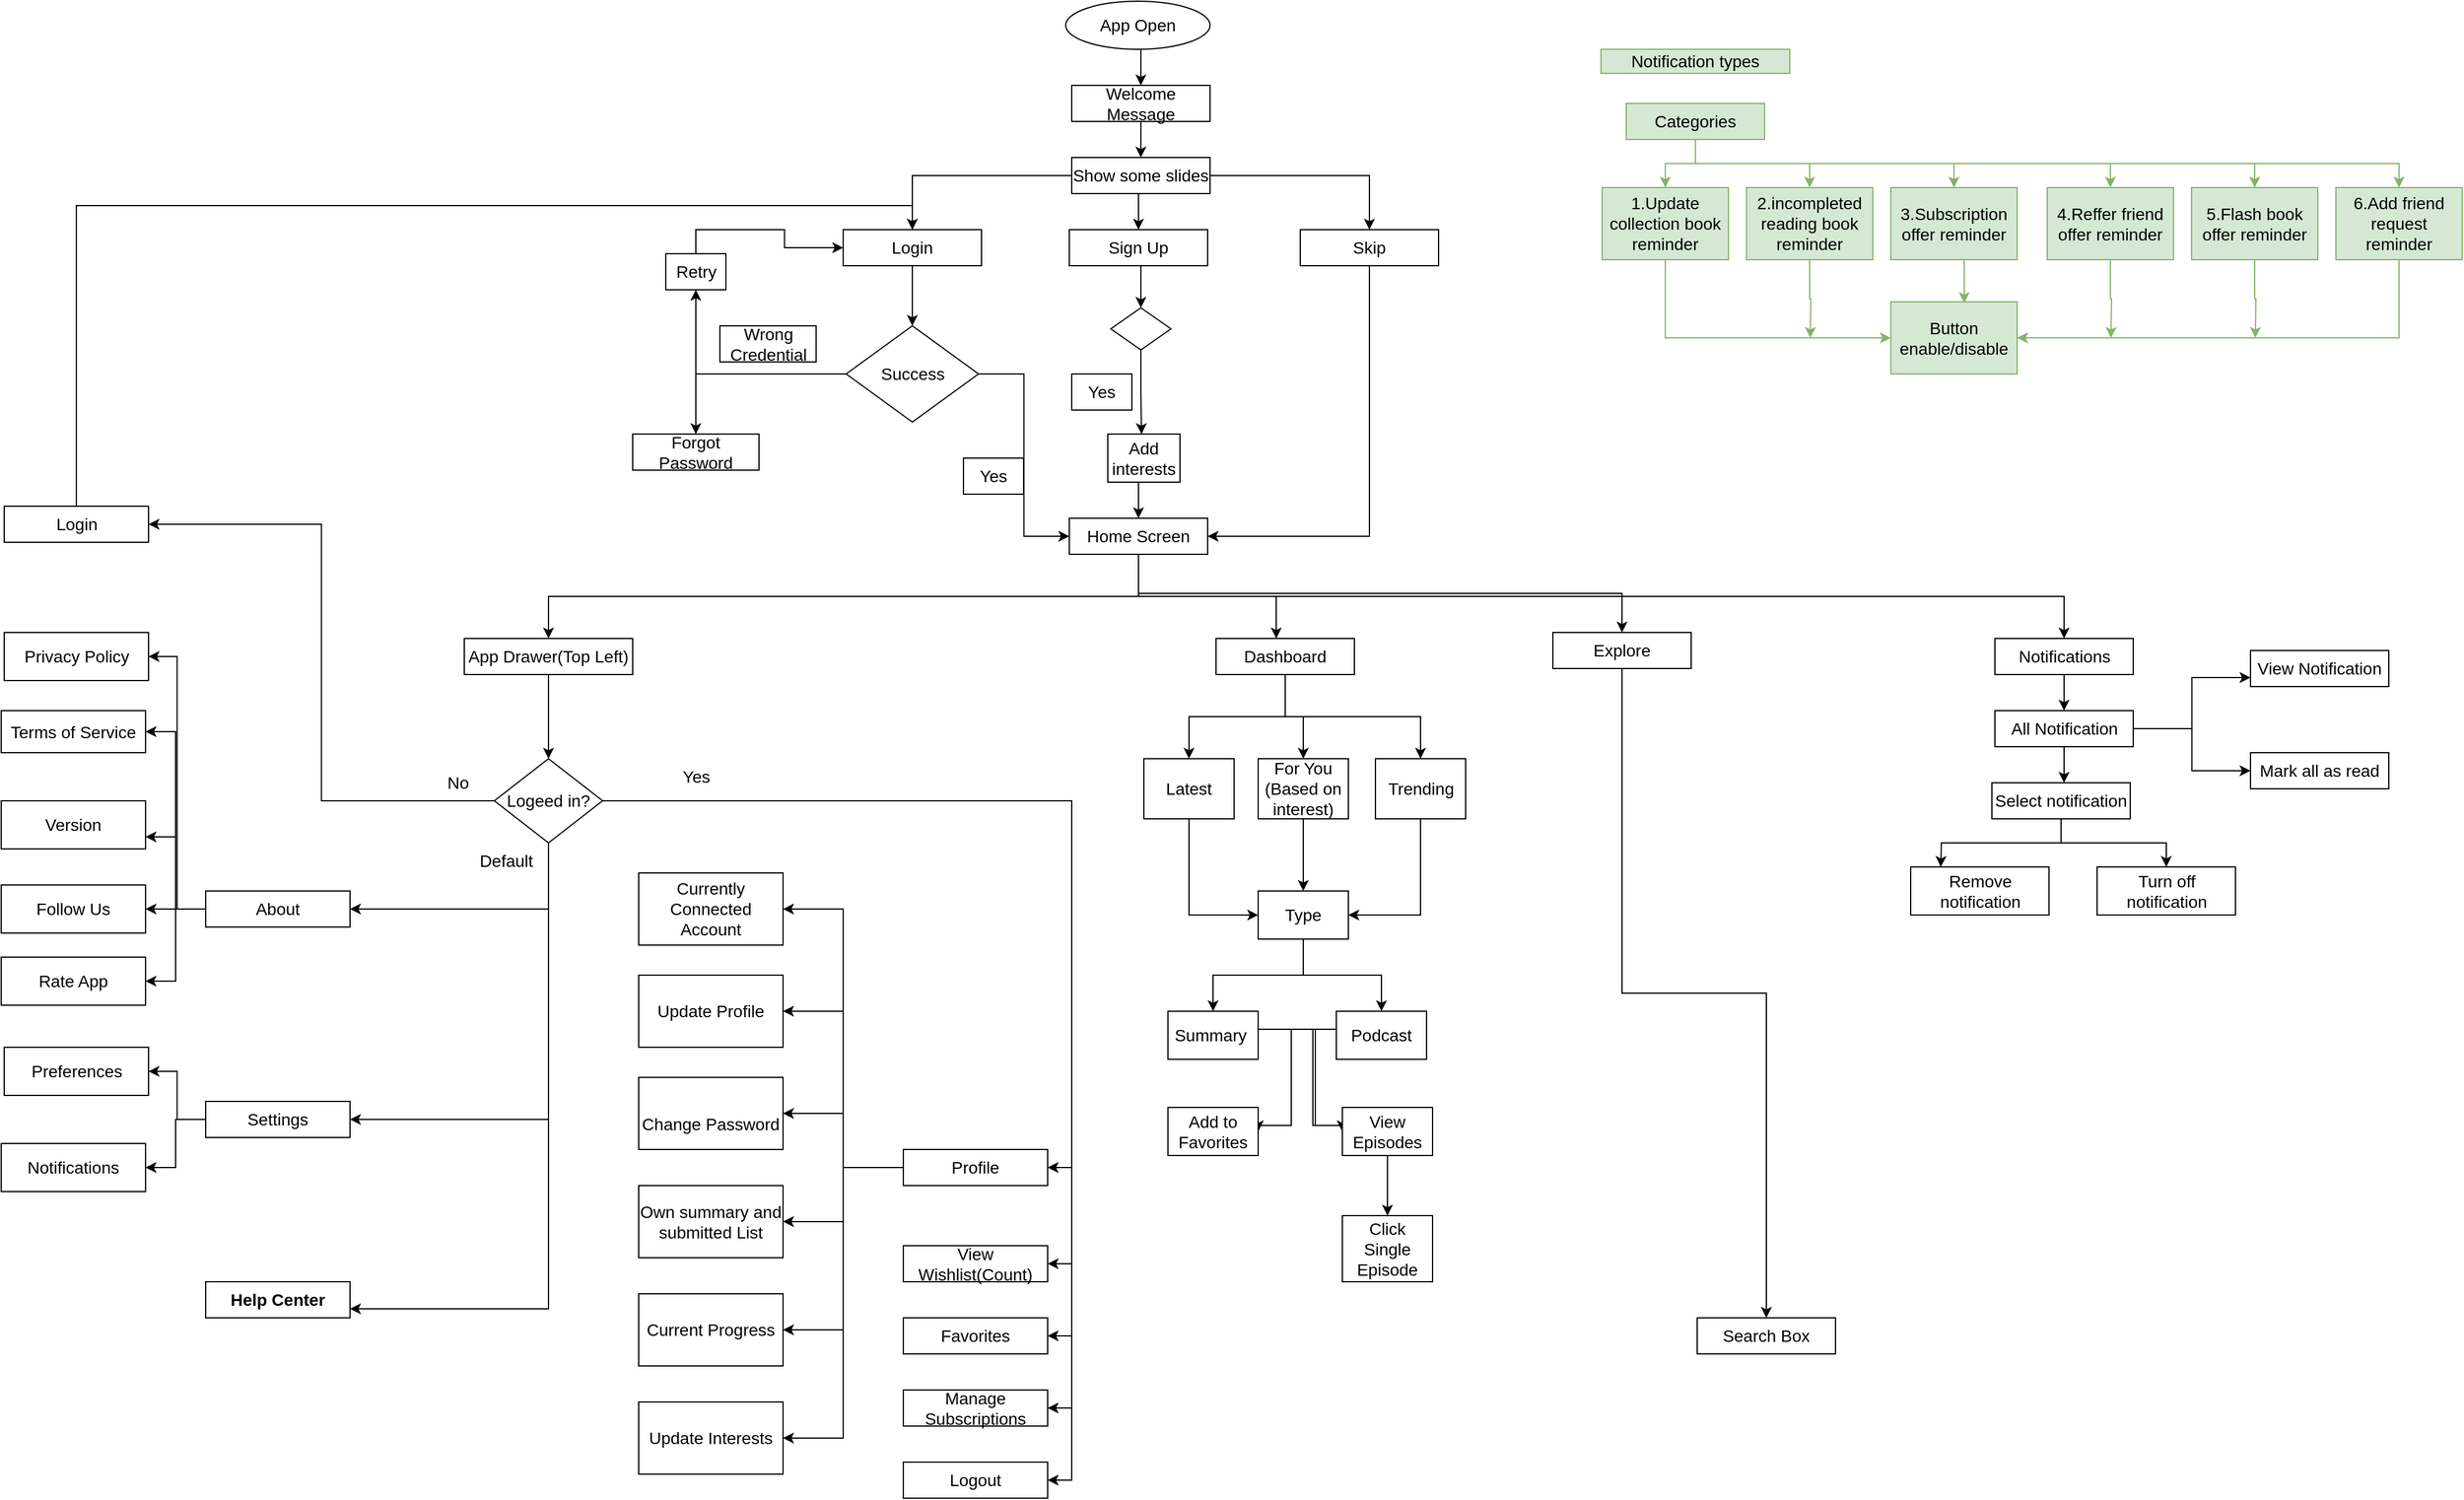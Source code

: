 <mxfile version="14.8.5" type="github">
  <diagram id="t7YS_TH_fgyImCrVqkUV" name="Page-1">
    <mxGraphModel dx="3612" dy="1235" grid="1" gridSize="10" guides="1" tooltips="1" connect="1" arrows="1" fold="1" page="1" pageScale="1" pageWidth="1600" pageHeight="2000" math="0" shadow="0">
      <root>
        <mxCell id="0" />
        <mxCell id="1" parent="0" />
        <mxCell id="bzh6Z4zs26yQEtlKFoZD-1" style="edgeStyle=orthogonalEdgeStyle;rounded=0;orthogonalLoop=1;jettySize=auto;html=1;exitX=0.5;exitY=1;exitDx=0;exitDy=0;entryX=0.5;entryY=0;entryDx=0;entryDy=0;fontSize=14;labelBorderColor=none;" parent="1" source="bzh6Z4zs26yQEtlKFoZD-2" target="bzh6Z4zs26yQEtlKFoZD-4" edge="1">
          <mxGeometry relative="1" as="geometry" />
        </mxCell>
        <mxCell id="bzh6Z4zs26yQEtlKFoZD-2" value="&lt;font style=&quot;font-size: 14px;&quot;&gt;App Open&lt;/font&gt;" style="ellipse;whiteSpace=wrap;html=1;fontSize=14;labelBorderColor=none;" parent="1" vertex="1">
          <mxGeometry x="-85" y="40" width="120" height="40" as="geometry" />
        </mxCell>
        <mxCell id="bzh6Z4zs26yQEtlKFoZD-3" style="edgeStyle=orthogonalEdgeStyle;rounded=0;orthogonalLoop=1;jettySize=auto;html=1;exitX=0.5;exitY=1;exitDx=0;exitDy=0;entryX=0.5;entryY=0;entryDx=0;entryDy=0;fontSize=14;labelBorderColor=none;" parent="1" source="bzh6Z4zs26yQEtlKFoZD-4" target="bzh6Z4zs26yQEtlKFoZD-13" edge="1">
          <mxGeometry relative="1" as="geometry" />
        </mxCell>
        <mxCell id="bzh6Z4zs26yQEtlKFoZD-4" value="Welcome Message" style="rounded=0;whiteSpace=wrap;html=1;fontSize=14;labelBorderColor=none;" parent="1" vertex="1">
          <mxGeometry x="-80" y="110" width="115" height="30" as="geometry" />
        </mxCell>
        <mxCell id="bzh6Z4zs26yQEtlKFoZD-51" style="edgeStyle=orthogonalEdgeStyle;rounded=0;orthogonalLoop=1;jettySize=auto;html=1;exitX=0.5;exitY=1;exitDx=0;exitDy=0;entryX=0.5;entryY=0;entryDx=0;entryDy=0;fontSize=14;labelBorderColor=none;" parent="1" source="bzh6Z4zs26yQEtlKFoZD-6" target="bzh6Z4zs26yQEtlKFoZD-42" edge="1">
          <mxGeometry relative="1" as="geometry" />
        </mxCell>
        <mxCell id="bzh6Z4zs26yQEtlKFoZD-6" value="Sign Up" style="rounded=0;whiteSpace=wrap;html=1;fontSize=14;labelBorderColor=none;" parent="1" vertex="1">
          <mxGeometry x="-82" y="230" width="115" height="30" as="geometry" />
        </mxCell>
        <mxCell id="bzh6Z4zs26yQEtlKFoZD-28" style="edgeStyle=orthogonalEdgeStyle;rounded=0;orthogonalLoop=1;jettySize=auto;html=1;exitX=0.5;exitY=1;exitDx=0;exitDy=0;entryX=0.5;entryY=0;entryDx=0;entryDy=0;fontSize=14;labelBorderColor=none;" parent="1" source="bzh6Z4zs26yQEtlKFoZD-8" target="bzh6Z4zs26yQEtlKFoZD-14" edge="1">
          <mxGeometry relative="1" as="geometry" />
        </mxCell>
        <mxCell id="bzh6Z4zs26yQEtlKFoZD-8" value="Login" style="rounded=0;whiteSpace=wrap;html=1;fontSize=14;labelBorderColor=none;" parent="1" vertex="1">
          <mxGeometry x="-270" y="230" width="115" height="30" as="geometry" />
        </mxCell>
        <mxCell id="bzh6Z4zs26yQEtlKFoZD-56" style="edgeStyle=orthogonalEdgeStyle;rounded=0;orthogonalLoop=1;jettySize=auto;html=1;exitX=0.5;exitY=1;exitDx=0;exitDy=0;entryX=1;entryY=0.5;entryDx=0;entryDy=0;fontSize=14;labelBorderColor=none;" parent="1" source="bzh6Z4zs26yQEtlKFoZD-9" target="bzh6Z4zs26yQEtlKFoZD-15" edge="1">
          <mxGeometry relative="1" as="geometry" />
        </mxCell>
        <mxCell id="bzh6Z4zs26yQEtlKFoZD-9" value="Skip" style="rounded=0;whiteSpace=wrap;html=1;fontSize=14;labelBorderColor=none;" parent="1" vertex="1">
          <mxGeometry x="110" y="230" width="115" height="30" as="geometry" />
        </mxCell>
        <mxCell id="bzh6Z4zs26yQEtlKFoZD-10" style="edgeStyle=orthogonalEdgeStyle;rounded=0;orthogonalLoop=1;jettySize=auto;html=1;exitX=0.5;exitY=1;exitDx=0;exitDy=0;entryX=0.5;entryY=0;entryDx=0;entryDy=0;fontSize=14;labelBorderColor=none;" parent="1" source="bzh6Z4zs26yQEtlKFoZD-13" target="bzh6Z4zs26yQEtlKFoZD-6" edge="1">
          <mxGeometry relative="1" as="geometry" />
        </mxCell>
        <mxCell id="bzh6Z4zs26yQEtlKFoZD-11" style="edgeStyle=orthogonalEdgeStyle;rounded=0;orthogonalLoop=1;jettySize=auto;html=1;exitX=0;exitY=0.5;exitDx=0;exitDy=0;fontSize=14;labelBorderColor=none;" parent="1" source="bzh6Z4zs26yQEtlKFoZD-13" target="bzh6Z4zs26yQEtlKFoZD-8" edge="1">
          <mxGeometry relative="1" as="geometry" />
        </mxCell>
        <mxCell id="bzh6Z4zs26yQEtlKFoZD-12" style="edgeStyle=orthogonalEdgeStyle;rounded=0;orthogonalLoop=1;jettySize=auto;html=1;exitX=1;exitY=0.5;exitDx=0;exitDy=0;entryX=0.5;entryY=0;entryDx=0;entryDy=0;fontSize=14;labelBorderColor=none;" parent="1" source="bzh6Z4zs26yQEtlKFoZD-13" target="bzh6Z4zs26yQEtlKFoZD-9" edge="1">
          <mxGeometry relative="1" as="geometry" />
        </mxCell>
        <mxCell id="bzh6Z4zs26yQEtlKFoZD-13" value="Show some slides" style="rounded=0;whiteSpace=wrap;html=1;fontSize=14;labelBorderColor=none;" parent="1" vertex="1">
          <mxGeometry x="-80" y="170" width="115" height="30" as="geometry" />
        </mxCell>
        <mxCell id="bzh6Z4zs26yQEtlKFoZD-29" style="edgeStyle=orthogonalEdgeStyle;rounded=0;orthogonalLoop=1;jettySize=auto;html=1;exitX=1;exitY=0.5;exitDx=0;exitDy=0;entryX=0;entryY=0.5;entryDx=0;entryDy=0;fontSize=14;labelBorderColor=none;" parent="1" source="bzh6Z4zs26yQEtlKFoZD-14" target="bzh6Z4zs26yQEtlKFoZD-15" edge="1">
          <mxGeometry relative="1" as="geometry" />
        </mxCell>
        <mxCell id="bzh6Z4zs26yQEtlKFoZD-38" style="edgeStyle=orthogonalEdgeStyle;rounded=0;orthogonalLoop=1;jettySize=auto;html=1;exitX=0;exitY=0.5;exitDx=0;exitDy=0;entryX=0.5;entryY=1;entryDx=0;entryDy=0;fontSize=14;labelBorderColor=none;" parent="1" source="bzh6Z4zs26yQEtlKFoZD-14" target="bzh6Z4zs26yQEtlKFoZD-24" edge="1">
          <mxGeometry relative="1" as="geometry" />
        </mxCell>
        <mxCell id="bzh6Z4zs26yQEtlKFoZD-41" style="edgeStyle=orthogonalEdgeStyle;rounded=0;orthogonalLoop=1;jettySize=auto;html=1;exitX=0;exitY=0.5;exitDx=0;exitDy=0;entryX=0.5;entryY=0;entryDx=0;entryDy=0;fontSize=14;labelBorderColor=none;" parent="1" source="bzh6Z4zs26yQEtlKFoZD-14" target="bzh6Z4zs26yQEtlKFoZD-20" edge="1">
          <mxGeometry relative="1" as="geometry" />
        </mxCell>
        <mxCell id="bzh6Z4zs26yQEtlKFoZD-14" value="Success" style="rhombus;whiteSpace=wrap;html=1;fontSize=14;labelBorderColor=none;" parent="1" vertex="1">
          <mxGeometry x="-267.5" y="310" width="110" height="80" as="geometry" />
        </mxCell>
        <mxCell id="bzh6Z4zs26yQEtlKFoZD-48" style="edgeStyle=orthogonalEdgeStyle;rounded=0;orthogonalLoop=1;jettySize=auto;html=1;exitX=0.5;exitY=1;exitDx=0;exitDy=0;entryX=0.435;entryY=0;entryDx=0;entryDy=0;entryPerimeter=0;fontSize=14;labelBorderColor=none;" parent="1" source="bzh6Z4zs26yQEtlKFoZD-15" target="bzh6Z4zs26yQEtlKFoZD-17" edge="1">
          <mxGeometry relative="1" as="geometry" />
        </mxCell>
        <mxCell id="bzh6Z4zs26yQEtlKFoZD-49" style="edgeStyle=orthogonalEdgeStyle;rounded=0;orthogonalLoop=1;jettySize=auto;html=1;exitX=0.5;exitY=1;exitDx=0;exitDy=0;entryX=0.5;entryY=0;entryDx=0;entryDy=0;fontSize=14;labelBorderColor=none;" parent="1" source="bzh6Z4zs26yQEtlKFoZD-15" target="bzh6Z4zs26yQEtlKFoZD-18" edge="1">
          <mxGeometry relative="1" as="geometry" />
        </mxCell>
        <mxCell id="bzh6Z4zs26yQEtlKFoZD-50" style="edgeStyle=orthogonalEdgeStyle;rounded=0;orthogonalLoop=1;jettySize=auto;html=1;exitX=0.5;exitY=1;exitDx=0;exitDy=0;fontSize=14;labelBorderColor=none;" parent="1" source="bzh6Z4zs26yQEtlKFoZD-15" target="bzh6Z4zs26yQEtlKFoZD-19" edge="1">
          <mxGeometry relative="1" as="geometry" />
        </mxCell>
        <mxCell id="jzZjJDRc0cQQ_kIJz3c9-16" style="edgeStyle=orthogonalEdgeStyle;rounded=0;orthogonalLoop=1;jettySize=auto;html=1;exitX=0.5;exitY=1;exitDx=0;exitDy=0;entryX=0.5;entryY=0;entryDx=0;entryDy=0;fontSize=14;labelBorderColor=none;" parent="1" source="bzh6Z4zs26yQEtlKFoZD-15" target="bzh6Z4zs26yQEtlKFoZD-16" edge="1">
          <mxGeometry relative="1" as="geometry" />
        </mxCell>
        <mxCell id="bzh6Z4zs26yQEtlKFoZD-15" value="Home Screen" style="rounded=0;whiteSpace=wrap;html=1;fontSize=14;labelBorderColor=none;" parent="1" vertex="1">
          <mxGeometry x="-82" y="470" width="115" height="30" as="geometry" />
        </mxCell>
        <mxCell id="jzZjJDRc0cQQ_kIJz3c9-20" style="edgeStyle=orthogonalEdgeStyle;rounded=0;orthogonalLoop=1;jettySize=auto;html=1;exitX=0.5;exitY=1;exitDx=0;exitDy=0;entryX=0.5;entryY=0;entryDx=0;entryDy=0;fontSize=14;labelBorderColor=none;" parent="1" source="bzh6Z4zs26yQEtlKFoZD-16" target="wYOs1hw6T_1-Dhefr2wr-110" edge="1">
          <mxGeometry relative="1" as="geometry" />
        </mxCell>
        <mxCell id="bzh6Z4zs26yQEtlKFoZD-16" value="App Drawer(Top Left)" style="rounded=0;whiteSpace=wrap;html=1;fontSize=14;labelBorderColor=none;" parent="1" vertex="1">
          <mxGeometry x="-585" y="570" width="140" height="30" as="geometry" />
        </mxCell>
        <mxCell id="bzh6Z4zs26yQEtlKFoZD-73" style="edgeStyle=orthogonalEdgeStyle;rounded=0;orthogonalLoop=1;jettySize=auto;html=1;exitX=0.5;exitY=1;exitDx=0;exitDy=0;entryX=0.5;entryY=0;entryDx=0;entryDy=0;fontSize=14;labelBorderColor=none;" parent="1" source="bzh6Z4zs26yQEtlKFoZD-17" target="bzh6Z4zs26yQEtlKFoZD-57" edge="1">
          <mxGeometry relative="1" as="geometry" />
        </mxCell>
        <mxCell id="bzh6Z4zs26yQEtlKFoZD-74" style="edgeStyle=orthogonalEdgeStyle;rounded=0;orthogonalLoop=1;jettySize=auto;html=1;exitX=0.5;exitY=1;exitDx=0;exitDy=0;entryX=0.5;entryY=0;entryDx=0;entryDy=0;fontSize=14;labelBorderColor=none;" parent="1" source="bzh6Z4zs26yQEtlKFoZD-17" target="bzh6Z4zs26yQEtlKFoZD-58" edge="1">
          <mxGeometry relative="1" as="geometry" />
        </mxCell>
        <mxCell id="bzh6Z4zs26yQEtlKFoZD-75" style="edgeStyle=orthogonalEdgeStyle;rounded=0;orthogonalLoop=1;jettySize=auto;html=1;exitX=0.5;exitY=1;exitDx=0;exitDy=0;fontSize=14;labelBorderColor=none;" parent="1" source="bzh6Z4zs26yQEtlKFoZD-17" target="bzh6Z4zs26yQEtlKFoZD-59" edge="1">
          <mxGeometry relative="1" as="geometry" />
        </mxCell>
        <mxCell id="bzh6Z4zs26yQEtlKFoZD-17" value="Dashboard" style="rounded=0;whiteSpace=wrap;html=1;fontSize=14;labelBorderColor=none;" parent="1" vertex="1">
          <mxGeometry x="40" y="570" width="115" height="30" as="geometry" />
        </mxCell>
        <mxCell id="jzZjJDRc0cQQ_kIJz3c9-71" style="edgeStyle=orthogonalEdgeStyle;rounded=0;orthogonalLoop=1;jettySize=auto;html=1;exitX=0.5;exitY=1;exitDx=0;exitDy=0;entryX=0.5;entryY=0;entryDx=0;entryDy=0;fontSize=14;labelBorderColor=none;" parent="1" source="bzh6Z4zs26yQEtlKFoZD-18" target="jzZjJDRc0cQQ_kIJz3c9-70" edge="1">
          <mxGeometry relative="1" as="geometry" />
        </mxCell>
        <mxCell id="bzh6Z4zs26yQEtlKFoZD-18" value="Explore&lt;br style=&quot;font-size: 14px;&quot;&gt;" style="rounded=0;whiteSpace=wrap;html=1;fontSize=14;labelBorderColor=none;" parent="1" vertex="1">
          <mxGeometry x="320" y="565" width="115" height="30" as="geometry" />
        </mxCell>
        <mxCell id="3H9cu1yrekagmBGRHgR9-22" style="edgeStyle=orthogonalEdgeStyle;rounded=0;orthogonalLoop=1;jettySize=auto;html=1;exitX=0.5;exitY=1;exitDx=0;exitDy=0;entryX=0.5;entryY=0;entryDx=0;entryDy=0;fontSize=14;labelBorderColor=none;" parent="1" source="bzh6Z4zs26yQEtlKFoZD-19" target="3H9cu1yrekagmBGRHgR9-21" edge="1">
          <mxGeometry relative="1" as="geometry" />
        </mxCell>
        <mxCell id="bzh6Z4zs26yQEtlKFoZD-19" value="Notifications" style="rounded=0;whiteSpace=wrap;html=1;fontSize=14;labelBorderColor=none;" parent="1" vertex="1">
          <mxGeometry x="687.5" y="570" width="115" height="30" as="geometry" />
        </mxCell>
        <mxCell id="bzh6Z4zs26yQEtlKFoZD-20" value="Forgot Password" style="rounded=0;whiteSpace=wrap;html=1;fontSize=14;labelBorderColor=none;" parent="1" vertex="1">
          <mxGeometry x="-445" y="400" width="105" height="30" as="geometry" />
        </mxCell>
        <mxCell id="bzh6Z4zs26yQEtlKFoZD-39" style="edgeStyle=orthogonalEdgeStyle;rounded=0;orthogonalLoop=1;jettySize=auto;html=1;exitX=0.5;exitY=0;exitDx=0;exitDy=0;entryX=0;entryY=0.5;entryDx=0;entryDy=0;fontSize=14;labelBorderColor=none;" parent="1" source="bzh6Z4zs26yQEtlKFoZD-24" target="bzh6Z4zs26yQEtlKFoZD-8" edge="1">
          <mxGeometry relative="1" as="geometry" />
        </mxCell>
        <mxCell id="bzh6Z4zs26yQEtlKFoZD-24" value="Retry" style="rounded=0;whiteSpace=wrap;html=1;fontSize=14;labelBorderColor=none;" parent="1" vertex="1">
          <mxGeometry x="-417.5" y="250" width="50" height="30" as="geometry" />
        </mxCell>
        <mxCell id="bzh6Z4zs26yQEtlKFoZD-33" value="Yes" style="rounded=0;whiteSpace=wrap;html=1;fontSize=14;labelBorderColor=none;" parent="1" vertex="1">
          <mxGeometry x="-170" y="420" width="50" height="30" as="geometry" />
        </mxCell>
        <mxCell id="bzh6Z4zs26yQEtlKFoZD-37" value="Wrong Credential" style="rounded=0;whiteSpace=wrap;html=1;fontSize=14;labelBorderColor=none;" parent="1" vertex="1">
          <mxGeometry x="-372.5" y="310" width="80" height="30" as="geometry" />
        </mxCell>
        <mxCell id="bzh6Z4zs26yQEtlKFoZD-55" style="edgeStyle=orthogonalEdgeStyle;rounded=0;orthogonalLoop=1;jettySize=auto;html=1;exitX=0.5;exitY=1;exitDx=0;exitDy=0;entryX=0.467;entryY=0;entryDx=0;entryDy=0;entryPerimeter=0;fontSize=14;labelBorderColor=none;" parent="1" source="bzh6Z4zs26yQEtlKFoZD-42" target="bzh6Z4zs26yQEtlKFoZD-53" edge="1">
          <mxGeometry relative="1" as="geometry">
            <mxPoint x="-22" y="390" as="targetPoint" />
          </mxGeometry>
        </mxCell>
        <mxCell id="bzh6Z4zs26yQEtlKFoZD-42" value="" style="rhombus;whiteSpace=wrap;html=1;fontSize=14;labelBorderColor=none;" parent="1" vertex="1">
          <mxGeometry x="-47.5" y="295" width="50" height="35" as="geometry" />
        </mxCell>
        <mxCell id="bzh6Z4zs26yQEtlKFoZD-46" value="Yes" style="rounded=0;whiteSpace=wrap;html=1;fontSize=14;labelBorderColor=none;" parent="1" vertex="1">
          <mxGeometry x="-80" y="350" width="50" height="30" as="geometry" />
        </mxCell>
        <mxCell id="bzh6Z4zs26yQEtlKFoZD-54" style="edgeStyle=orthogonalEdgeStyle;rounded=0;orthogonalLoop=1;jettySize=auto;html=1;exitX=0.5;exitY=1;exitDx=0;exitDy=0;entryX=0.5;entryY=0;entryDx=0;entryDy=0;fontSize=14;labelBorderColor=none;" parent="1" source="bzh6Z4zs26yQEtlKFoZD-53" target="bzh6Z4zs26yQEtlKFoZD-15" edge="1">
          <mxGeometry relative="1" as="geometry" />
        </mxCell>
        <mxCell id="bzh6Z4zs26yQEtlKFoZD-53" value="Add interests" style="rounded=0;whiteSpace=wrap;html=1;fontSize=14;labelBorderColor=none;" parent="1" vertex="1">
          <mxGeometry x="-50" y="400" width="60" height="40" as="geometry" />
        </mxCell>
        <mxCell id="bzh6Z4zs26yQEtlKFoZD-67" style="edgeStyle=orthogonalEdgeStyle;rounded=0;orthogonalLoop=1;jettySize=auto;html=1;exitX=0.5;exitY=1;exitDx=0;exitDy=0;entryX=0;entryY=0.5;entryDx=0;entryDy=0;fontSize=14;labelBorderColor=none;" parent="1" source="bzh6Z4zs26yQEtlKFoZD-57" target="bzh6Z4zs26yQEtlKFoZD-66" edge="1">
          <mxGeometry relative="1" as="geometry" />
        </mxCell>
        <mxCell id="bzh6Z4zs26yQEtlKFoZD-57" value="Latest" style="rounded=0;whiteSpace=wrap;html=1;fontSize=14;labelBorderColor=none;" parent="1" vertex="1">
          <mxGeometry x="-20" y="670" width="75" height="50" as="geometry" />
        </mxCell>
        <mxCell id="bzh6Z4zs26yQEtlKFoZD-68" style="edgeStyle=orthogonalEdgeStyle;rounded=0;orthogonalLoop=1;jettySize=auto;html=1;exitX=0.5;exitY=1;exitDx=0;exitDy=0;entryX=0.5;entryY=0;entryDx=0;entryDy=0;fontSize=14;labelBorderColor=none;" parent="1" source="bzh6Z4zs26yQEtlKFoZD-58" target="bzh6Z4zs26yQEtlKFoZD-66" edge="1">
          <mxGeometry relative="1" as="geometry" />
        </mxCell>
        <mxCell id="bzh6Z4zs26yQEtlKFoZD-58" value="For You&lt;br style=&quot;font-size: 14px;&quot;&gt;(Based on interest)" style="rounded=0;whiteSpace=wrap;html=1;fontSize=14;labelBorderColor=none;" parent="1" vertex="1">
          <mxGeometry x="75" y="670" width="75" height="50" as="geometry" />
        </mxCell>
        <mxCell id="bzh6Z4zs26yQEtlKFoZD-69" style="edgeStyle=orthogonalEdgeStyle;rounded=0;orthogonalLoop=1;jettySize=auto;html=1;exitX=0.5;exitY=1;exitDx=0;exitDy=0;entryX=1;entryY=0.5;entryDx=0;entryDy=0;fontSize=14;labelBorderColor=none;" parent="1" source="bzh6Z4zs26yQEtlKFoZD-59" target="bzh6Z4zs26yQEtlKFoZD-66" edge="1">
          <mxGeometry relative="1" as="geometry" />
        </mxCell>
        <mxCell id="bzh6Z4zs26yQEtlKFoZD-59" value="Trending" style="rounded=0;whiteSpace=wrap;html=1;fontSize=14;labelBorderColor=none;" parent="1" vertex="1">
          <mxGeometry x="172.5" y="670" width="75" height="50" as="geometry" />
        </mxCell>
        <mxCell id="wD42XLYMJ8Ef5kfF9NE--7" style="edgeStyle=orthogonalEdgeStyle;rounded=0;orthogonalLoop=1;jettySize=auto;html=1;exitX=1;exitY=0.25;exitDx=0;exitDy=0;entryX=1;entryY=0.5;entryDx=0;entryDy=0;" edge="1" parent="1" source="bzh6Z4zs26yQEtlKFoZD-60" target="wD42XLYMJ8Ef5kfF9NE--1">
          <mxGeometry relative="1" as="geometry">
            <Array as="points">
              <mxPoint x="75.5" y="895" />
              <mxPoint x="102.5" y="895" />
              <mxPoint x="102.5" y="975" />
            </Array>
          </mxGeometry>
        </mxCell>
        <mxCell id="wD42XLYMJ8Ef5kfF9NE--9" style="edgeStyle=orthogonalEdgeStyle;rounded=0;orthogonalLoop=1;jettySize=auto;html=1;exitX=1;exitY=0.25;exitDx=0;exitDy=0;entryX=0;entryY=0.5;entryDx=0;entryDy=0;" edge="1" parent="1" source="bzh6Z4zs26yQEtlKFoZD-60" target="wD42XLYMJ8Ef5kfF9NE--2">
          <mxGeometry relative="1" as="geometry">
            <Array as="points">
              <mxPoint x="72.5" y="888" />
              <mxPoint x="72.5" y="895" />
              <mxPoint x="122.5" y="895" />
              <mxPoint x="122.5" y="975" />
            </Array>
          </mxGeometry>
        </mxCell>
        <mxCell id="bzh6Z4zs26yQEtlKFoZD-60" value="Summary&lt;span style=&quot;white-space: pre; font-size: 14px;&quot;&gt; &lt;/span&gt;" style="rounded=0;whiteSpace=wrap;html=1;fontSize=14;labelBorderColor=none;" parent="1" vertex="1">
          <mxGeometry y="880" width="75" height="40" as="geometry" />
        </mxCell>
        <mxCell id="wD42XLYMJ8Ef5kfF9NE--8" style="edgeStyle=orthogonalEdgeStyle;rounded=0;orthogonalLoop=1;jettySize=auto;html=1;exitX=0;exitY=0.5;exitDx=0;exitDy=0;entryX=1;entryY=0.5;entryDx=0;entryDy=0;" edge="1" parent="1" source="bzh6Z4zs26yQEtlKFoZD-61" target="wD42XLYMJ8Ef5kfF9NE--1">
          <mxGeometry relative="1" as="geometry">
            <Array as="points">
              <mxPoint x="102.5" y="895" />
              <mxPoint x="102.5" y="975" />
            </Array>
          </mxGeometry>
        </mxCell>
        <mxCell id="wD42XLYMJ8Ef5kfF9NE--10" style="edgeStyle=orthogonalEdgeStyle;rounded=0;orthogonalLoop=1;jettySize=auto;html=1;exitX=0;exitY=0.25;exitDx=0;exitDy=0;entryX=0;entryY=0.5;entryDx=0;entryDy=0;" edge="1" parent="1" source="bzh6Z4zs26yQEtlKFoZD-61" target="wD42XLYMJ8Ef5kfF9NE--2">
          <mxGeometry relative="1" as="geometry">
            <Array as="points">
              <mxPoint x="140.5" y="895" />
              <mxPoint x="120.5" y="895" />
              <mxPoint x="120.5" y="975" />
            </Array>
          </mxGeometry>
        </mxCell>
        <mxCell id="bzh6Z4zs26yQEtlKFoZD-61" value="Podcast" style="rounded=0;whiteSpace=wrap;html=1;fontSize=14;labelBorderColor=none;" parent="1" vertex="1">
          <mxGeometry x="140" y="880" width="75" height="40" as="geometry" />
        </mxCell>
        <mxCell id="bzh6Z4zs26yQEtlKFoZD-71" style="edgeStyle=orthogonalEdgeStyle;rounded=0;orthogonalLoop=1;jettySize=auto;html=1;exitX=0.5;exitY=1;exitDx=0;exitDy=0;entryX=0.5;entryY=0;entryDx=0;entryDy=0;fontSize=14;labelBorderColor=none;" parent="1" source="bzh6Z4zs26yQEtlKFoZD-66" target="bzh6Z4zs26yQEtlKFoZD-60" edge="1">
          <mxGeometry relative="1" as="geometry" />
        </mxCell>
        <mxCell id="bzh6Z4zs26yQEtlKFoZD-72" style="edgeStyle=orthogonalEdgeStyle;rounded=0;orthogonalLoop=1;jettySize=auto;html=1;exitX=0.5;exitY=1;exitDx=0;exitDy=0;entryX=0.5;entryY=0;entryDx=0;entryDy=0;fontSize=14;labelBorderColor=none;" parent="1" source="bzh6Z4zs26yQEtlKFoZD-66" target="bzh6Z4zs26yQEtlKFoZD-61" edge="1">
          <mxGeometry relative="1" as="geometry" />
        </mxCell>
        <mxCell id="bzh6Z4zs26yQEtlKFoZD-66" value="Type" style="rounded=0;whiteSpace=wrap;html=1;fontSize=14;labelBorderColor=none;" parent="1" vertex="1">
          <mxGeometry x="75" y="780" width="75" height="40" as="geometry" />
        </mxCell>
        <mxCell id="3H9cu1yrekagmBGRHgR9-43" style="edgeStyle=orthogonalEdgeStyle;rounded=0;orthogonalLoop=1;jettySize=auto;html=1;exitX=0.5;exitY=1;exitDx=0;exitDy=0;entryX=0;entryY=0.5;entryDx=0;entryDy=0;fillColor=#d5e8d4;strokeColor=#82b366;fontSize=14;labelBorderColor=none;" parent="1" source="3H9cu1yrekagmBGRHgR9-2" target="3H9cu1yrekagmBGRHgR9-13" edge="1">
          <mxGeometry relative="1" as="geometry" />
        </mxCell>
        <mxCell id="3H9cu1yrekagmBGRHgR9-2" value="1.Update collection book reminder" style="rounded=0;whiteSpace=wrap;html=1;fontSize=14;fillColor=#d5e8d4;strokeColor=#82b366;labelBorderColor=none;" parent="1" vertex="1">
          <mxGeometry x="361" y="195" width="105" height="60" as="geometry" />
        </mxCell>
        <mxCell id="3H9cu1yrekagmBGRHgR9-3" style="edgeStyle=orthogonalEdgeStyle;rounded=0;orthogonalLoop=1;jettySize=auto;html=1;exitX=0.5;exitY=1;exitDx=0;exitDy=0;fillColor=#d5e8d4;strokeColor=#82b366;fontSize=14;labelBorderColor=none;" parent="1" source="3H9cu1yrekagmBGRHgR9-4" edge="1">
          <mxGeometry relative="1" as="geometry">
            <mxPoint x="534" y="320" as="targetPoint" />
          </mxGeometry>
        </mxCell>
        <mxCell id="3H9cu1yrekagmBGRHgR9-4" value="2.incompleted reading book reminder" style="rounded=0;whiteSpace=wrap;html=1;fontSize=14;fillColor=#d5e8d4;strokeColor=#82b366;labelBorderColor=none;" parent="1" vertex="1">
          <mxGeometry x="481" y="195" width="105" height="60" as="geometry" />
        </mxCell>
        <mxCell id="3H9cu1yrekagmBGRHgR9-5" style="edgeStyle=orthogonalEdgeStyle;rounded=0;orthogonalLoop=1;jettySize=auto;html=1;exitX=0.5;exitY=1;exitDx=0;exitDy=0;entryX=0.581;entryY=0.017;entryDx=0;entryDy=0;entryPerimeter=0;fillColor=#d5e8d4;strokeColor=#82b366;fontSize=14;labelBorderColor=none;" parent="1" source="3H9cu1yrekagmBGRHgR9-6" edge="1">
          <mxGeometry relative="1" as="geometry">
            <mxPoint x="662.005" y="291.02" as="targetPoint" />
          </mxGeometry>
        </mxCell>
        <mxCell id="3H9cu1yrekagmBGRHgR9-6" value="3.Subscription offer reminder" style="rounded=0;whiteSpace=wrap;html=1;fontSize=14;fillColor=#d5e8d4;strokeColor=#82b366;labelBorderColor=none;" parent="1" vertex="1">
          <mxGeometry x="601" y="195" width="105" height="60" as="geometry" />
        </mxCell>
        <mxCell id="3H9cu1yrekagmBGRHgR9-7" style="edgeStyle=orthogonalEdgeStyle;rounded=0;orthogonalLoop=1;jettySize=auto;html=1;exitX=0.5;exitY=1;exitDx=0;exitDy=0;fillColor=#d5e8d4;strokeColor=#82b366;fontSize=14;labelBorderColor=none;" parent="1" source="3H9cu1yrekagmBGRHgR9-8" edge="1">
          <mxGeometry relative="1" as="geometry">
            <mxPoint x="784" y="320" as="targetPoint" />
          </mxGeometry>
        </mxCell>
        <mxCell id="3H9cu1yrekagmBGRHgR9-8" value="4.Reffer friend offer reminder" style="rounded=0;whiteSpace=wrap;html=1;fontSize=14;fillColor=#d5e8d4;strokeColor=#82b366;labelBorderColor=none;" parent="1" vertex="1">
          <mxGeometry x="731" y="195" width="105" height="60" as="geometry" />
        </mxCell>
        <mxCell id="3H9cu1yrekagmBGRHgR9-9" style="edgeStyle=orthogonalEdgeStyle;rounded=0;orthogonalLoop=1;jettySize=auto;html=1;exitX=0.5;exitY=1;exitDx=0;exitDy=0;fillColor=#d5e8d4;strokeColor=#82b366;fontSize=14;labelBorderColor=none;" parent="1" source="3H9cu1yrekagmBGRHgR9-10" edge="1">
          <mxGeometry relative="1" as="geometry">
            <mxPoint x="904" y="320" as="targetPoint" />
          </mxGeometry>
        </mxCell>
        <mxCell id="3H9cu1yrekagmBGRHgR9-10" value="5.Flash book offer reminder" style="rounded=0;whiteSpace=wrap;html=1;fontSize=14;fillColor=#d5e8d4;strokeColor=#82b366;labelBorderColor=none;" parent="1" vertex="1">
          <mxGeometry x="851" y="195" width="105" height="60" as="geometry" />
        </mxCell>
        <mxCell id="3H9cu1yrekagmBGRHgR9-44" style="edgeStyle=orthogonalEdgeStyle;rounded=0;orthogonalLoop=1;jettySize=auto;html=1;exitX=0.5;exitY=1;exitDx=0;exitDy=0;entryX=1;entryY=0.5;entryDx=0;entryDy=0;fillColor=#d5e8d4;strokeColor=#82b366;fontSize=14;labelBorderColor=none;" parent="1" source="3H9cu1yrekagmBGRHgR9-12" target="3H9cu1yrekagmBGRHgR9-13" edge="1">
          <mxGeometry relative="1" as="geometry" />
        </mxCell>
        <mxCell id="3H9cu1yrekagmBGRHgR9-12" value="6.Add friend request reminder" style="rounded=0;whiteSpace=wrap;html=1;fontSize=14;fillColor=#d5e8d4;strokeColor=#82b366;labelBorderColor=none;" parent="1" vertex="1">
          <mxGeometry x="971" y="195" width="105" height="60" as="geometry" />
        </mxCell>
        <mxCell id="3H9cu1yrekagmBGRHgR9-13" value="Button&lt;br style=&quot;font-size: 14px;&quot;&gt;enable/disable" style="rounded=0;whiteSpace=wrap;html=1;fontSize=14;fillColor=#d5e8d4;strokeColor=#82b366;labelBorderColor=none;" parent="1" vertex="1">
          <mxGeometry x="601" y="290" width="105" height="60" as="geometry" />
        </mxCell>
        <mxCell id="3H9cu1yrekagmBGRHgR9-15" style="edgeStyle=orthogonalEdgeStyle;rounded=0;orthogonalLoop=1;jettySize=auto;html=1;exitX=0.5;exitY=1;exitDx=0;exitDy=0;entryX=0.5;entryY=0;entryDx=0;entryDy=0;fillColor=#d5e8d4;strokeColor=#82b366;fontSize=14;labelBorderColor=none;" parent="1" source="3H9cu1yrekagmBGRHgR9-14" target="3H9cu1yrekagmBGRHgR9-12" edge="1">
          <mxGeometry relative="1" as="geometry" />
        </mxCell>
        <mxCell id="3H9cu1yrekagmBGRHgR9-16" style="edgeStyle=orthogonalEdgeStyle;rounded=0;orthogonalLoop=1;jettySize=auto;html=1;exitX=0.5;exitY=1;exitDx=0;exitDy=0;entryX=0.5;entryY=0;entryDx=0;entryDy=0;fillColor=#d5e8d4;strokeColor=#82b366;fontSize=14;labelBorderColor=none;" parent="1" source="3H9cu1yrekagmBGRHgR9-14" target="3H9cu1yrekagmBGRHgR9-2" edge="1">
          <mxGeometry relative="1" as="geometry" />
        </mxCell>
        <mxCell id="3H9cu1yrekagmBGRHgR9-17" style="edgeStyle=orthogonalEdgeStyle;rounded=0;orthogonalLoop=1;jettySize=auto;html=1;exitX=0.5;exitY=1;exitDx=0;exitDy=0;entryX=0.5;entryY=0;entryDx=0;entryDy=0;fillColor=#d5e8d4;strokeColor=#82b366;fontSize=14;labelBorderColor=none;" parent="1" source="3H9cu1yrekagmBGRHgR9-14" target="3H9cu1yrekagmBGRHgR9-4" edge="1">
          <mxGeometry relative="1" as="geometry" />
        </mxCell>
        <mxCell id="3H9cu1yrekagmBGRHgR9-18" style="edgeStyle=orthogonalEdgeStyle;rounded=0;orthogonalLoop=1;jettySize=auto;html=1;exitX=0.5;exitY=1;exitDx=0;exitDy=0;entryX=0.5;entryY=0;entryDx=0;entryDy=0;fillColor=#d5e8d4;strokeColor=#82b366;fontSize=14;labelBorderColor=none;" parent="1" source="3H9cu1yrekagmBGRHgR9-14" target="3H9cu1yrekagmBGRHgR9-6" edge="1">
          <mxGeometry relative="1" as="geometry" />
        </mxCell>
        <mxCell id="3H9cu1yrekagmBGRHgR9-19" style="edgeStyle=orthogonalEdgeStyle;rounded=0;orthogonalLoop=1;jettySize=auto;html=1;exitX=0.5;exitY=1;exitDx=0;exitDy=0;entryX=0.5;entryY=0;entryDx=0;entryDy=0;fillColor=#d5e8d4;strokeColor=#82b366;fontSize=14;labelBorderColor=none;" parent="1" source="3H9cu1yrekagmBGRHgR9-14" target="3H9cu1yrekagmBGRHgR9-8" edge="1">
          <mxGeometry relative="1" as="geometry" />
        </mxCell>
        <mxCell id="3H9cu1yrekagmBGRHgR9-20" style="edgeStyle=orthogonalEdgeStyle;rounded=0;orthogonalLoop=1;jettySize=auto;html=1;exitX=0.5;exitY=1;exitDx=0;exitDy=0;entryX=0.5;entryY=0;entryDx=0;entryDy=0;fillColor=#d5e8d4;strokeColor=#82b366;fontSize=14;labelBorderColor=none;" parent="1" source="3H9cu1yrekagmBGRHgR9-14" target="3H9cu1yrekagmBGRHgR9-10" edge="1">
          <mxGeometry relative="1" as="geometry" />
        </mxCell>
        <mxCell id="3H9cu1yrekagmBGRHgR9-14" value="Categories" style="rounded=0;whiteSpace=wrap;html=1;fontSize=14;fillColor=#d5e8d4;strokeColor=#82b366;labelBorderColor=none;" parent="1" vertex="1">
          <mxGeometry x="381" y="125" width="115" height="30" as="geometry" />
        </mxCell>
        <mxCell id="3H9cu1yrekagmBGRHgR9-23" style="edgeStyle=orthogonalEdgeStyle;rounded=0;orthogonalLoop=1;jettySize=auto;html=1;exitX=0.5;exitY=1;exitDx=0;exitDy=0;fontSize=14;labelBorderColor=none;" parent="1" source="3H9cu1yrekagmBGRHgR9-21" edge="1">
          <mxGeometry relative="1" as="geometry">
            <mxPoint x="745" y="690" as="targetPoint" />
          </mxGeometry>
        </mxCell>
        <mxCell id="3H9cu1yrekagmBGRHgR9-41" style="edgeStyle=orthogonalEdgeStyle;rounded=0;orthogonalLoop=1;jettySize=auto;html=1;exitX=1;exitY=0.5;exitDx=0;exitDy=0;entryX=0;entryY=0.5;entryDx=0;entryDy=0;fontSize=14;labelBorderColor=none;" parent="1" source="3H9cu1yrekagmBGRHgR9-21" target="3H9cu1yrekagmBGRHgR9-40" edge="1">
          <mxGeometry relative="1" as="geometry" />
        </mxCell>
        <mxCell id="3H9cu1yrekagmBGRHgR9-42" style="edgeStyle=orthogonalEdgeStyle;rounded=0;orthogonalLoop=1;jettySize=auto;html=1;exitX=1;exitY=0.5;exitDx=0;exitDy=0;entryX=0;entryY=0.75;entryDx=0;entryDy=0;fontSize=14;labelBorderColor=none;" parent="1" source="3H9cu1yrekagmBGRHgR9-21" target="3H9cu1yrekagmBGRHgR9-38" edge="1">
          <mxGeometry relative="1" as="geometry" />
        </mxCell>
        <mxCell id="3H9cu1yrekagmBGRHgR9-21" value="All Notification" style="rounded=0;whiteSpace=wrap;html=1;fontSize=14;labelBorderColor=none;" parent="1" vertex="1">
          <mxGeometry x="687.5" y="630" width="115" height="30" as="geometry" />
        </mxCell>
        <mxCell id="3H9cu1yrekagmBGRHgR9-30" style="edgeStyle=orthogonalEdgeStyle;rounded=0;orthogonalLoop=1;jettySize=auto;html=1;exitX=0.5;exitY=1;exitDx=0;exitDy=0;entryX=0.5;entryY=0;entryDx=0;entryDy=0;fontSize=14;labelBorderColor=none;" parent="1" source="3H9cu1yrekagmBGRHgR9-24" edge="1">
          <mxGeometry relative="1" as="geometry">
            <mxPoint x="642.5" y="760" as="targetPoint" />
          </mxGeometry>
        </mxCell>
        <mxCell id="3H9cu1yrekagmBGRHgR9-34" style="edgeStyle=orthogonalEdgeStyle;rounded=0;orthogonalLoop=1;jettySize=auto;html=1;exitX=0.5;exitY=1;exitDx=0;exitDy=0;entryX=0.5;entryY=0;entryDx=0;entryDy=0;fontSize=14;labelBorderColor=none;" parent="1" source="3H9cu1yrekagmBGRHgR9-24" target="3H9cu1yrekagmBGRHgR9-28" edge="1">
          <mxGeometry relative="1" as="geometry" />
        </mxCell>
        <mxCell id="3H9cu1yrekagmBGRHgR9-24" value="Select notification" style="rounded=0;whiteSpace=wrap;html=1;fontSize=14;labelBorderColor=none;" parent="1" vertex="1">
          <mxGeometry x="685" y="690" width="115" height="30" as="geometry" />
        </mxCell>
        <mxCell id="3H9cu1yrekagmBGRHgR9-27" value="Remove notification" style="rounded=0;whiteSpace=wrap;html=1;fontSize=14;labelBorderColor=none;" parent="1" vertex="1">
          <mxGeometry x="617.5" y="760" width="115" height="40" as="geometry" />
        </mxCell>
        <mxCell id="3H9cu1yrekagmBGRHgR9-28" value="Turn off notification" style="rounded=0;whiteSpace=wrap;html=1;fontSize=14;labelBorderColor=none;" parent="1" vertex="1">
          <mxGeometry x="772.5" y="760" width="115" height="40" as="geometry" />
        </mxCell>
        <mxCell id="3H9cu1yrekagmBGRHgR9-38" value="View Notification" style="rounded=0;whiteSpace=wrap;html=1;fontSize=14;labelBorderColor=none;" parent="1" vertex="1">
          <mxGeometry x="900" y="580" width="115" height="30" as="geometry" />
        </mxCell>
        <mxCell id="3H9cu1yrekagmBGRHgR9-40" value="Mark all as read" style="rounded=0;whiteSpace=wrap;html=1;fontSize=14;labelBorderColor=none;" parent="1" vertex="1">
          <mxGeometry x="900" y="665" width="115" height="30" as="geometry" />
        </mxCell>
        <mxCell id="jzZjJDRc0cQQ_kIJz3c9-30" style="edgeStyle=orthogonalEdgeStyle;rounded=0;orthogonalLoop=1;jettySize=auto;html=1;exitX=0;exitY=0.5;exitDx=0;exitDy=0;entryX=1;entryY=0.5;entryDx=0;entryDy=0;fontSize=14;labelBorderColor=none;" parent="1" source="wYOs1hw6T_1-Dhefr2wr-104" target="wYOs1hw6T_1-Dhefr2wr-114" edge="1">
          <mxGeometry relative="1" as="geometry" />
        </mxCell>
        <mxCell id="jzZjJDRc0cQQ_kIJz3c9-31" style="edgeStyle=orthogonalEdgeStyle;rounded=0;orthogonalLoop=1;jettySize=auto;html=1;exitX=0;exitY=0.5;exitDx=0;exitDy=0;entryX=1;entryY=0.5;entryDx=0;entryDy=0;fontSize=14;labelBorderColor=none;" parent="1" source="wYOs1hw6T_1-Dhefr2wr-104" target="wYOs1hw6T_1-Dhefr2wr-115" edge="1">
          <mxGeometry relative="1" as="geometry" />
        </mxCell>
        <mxCell id="jzZjJDRc0cQQ_kIJz3c9-32" style="edgeStyle=orthogonalEdgeStyle;rounded=0;orthogonalLoop=1;jettySize=auto;html=1;exitX=0;exitY=0.5;exitDx=0;exitDy=0;entryX=1;entryY=0.5;entryDx=0;entryDy=0;fontSize=14;labelBorderColor=none;" parent="1" source="wYOs1hw6T_1-Dhefr2wr-104" target="wYOs1hw6T_1-Dhefr2wr-116" edge="1">
          <mxGeometry relative="1" as="geometry" />
        </mxCell>
        <mxCell id="jzZjJDRc0cQQ_kIJz3c9-33" style="edgeStyle=orthogonalEdgeStyle;rounded=0;orthogonalLoop=1;jettySize=auto;html=1;exitX=0;exitY=0.5;exitDx=0;exitDy=0;entryX=1;entryY=0.5;entryDx=0;entryDy=0;fontSize=14;labelBorderColor=none;" parent="1" source="wYOs1hw6T_1-Dhefr2wr-104" target="wYOs1hw6T_1-Dhefr2wr-117" edge="1">
          <mxGeometry relative="1" as="geometry" />
        </mxCell>
        <mxCell id="jzZjJDRc0cQQ_kIJz3c9-34" style="edgeStyle=orthogonalEdgeStyle;rounded=0;orthogonalLoop=1;jettySize=auto;html=1;exitX=0;exitY=0.5;exitDx=0;exitDy=0;entryX=1;entryY=0.5;entryDx=0;entryDy=0;fontSize=14;labelBorderColor=none;" parent="1" source="wYOs1hw6T_1-Dhefr2wr-104" target="wYOs1hw6T_1-Dhefr2wr-118" edge="1">
          <mxGeometry relative="1" as="geometry" />
        </mxCell>
        <mxCell id="jzZjJDRc0cQQ_kIJz3c9-35" style="edgeStyle=orthogonalEdgeStyle;rounded=0;orthogonalLoop=1;jettySize=auto;html=1;exitX=0;exitY=0.5;exitDx=0;exitDy=0;entryX=1;entryY=0.5;entryDx=0;entryDy=0;fontSize=14;labelBorderColor=none;" parent="1" source="wYOs1hw6T_1-Dhefr2wr-104" target="wYOs1hw6T_1-Dhefr2wr-119" edge="1">
          <mxGeometry relative="1" as="geometry" />
        </mxCell>
        <mxCell id="wYOs1hw6T_1-Dhefr2wr-104" value="Profile" style="rounded=0;whiteSpace=wrap;html=1;fontSize=14;labelBorderColor=none;" parent="1" vertex="1">
          <mxGeometry x="-220" y="995" width="120" height="30" as="geometry" />
        </mxCell>
        <mxCell id="jzZjJDRc0cQQ_kIJz3c9-47" style="edgeStyle=orthogonalEdgeStyle;rounded=0;orthogonalLoop=1;jettySize=auto;html=1;exitX=1;exitY=0.5;exitDx=0;exitDy=0;entryX=1;entryY=0.5;entryDx=0;entryDy=0;fontSize=14;labelBorderColor=none;" parent="1" source="wYOs1hw6T_1-Dhefr2wr-110" target="wYOs1hw6T_1-Dhefr2wr-104" edge="1">
          <mxGeometry relative="1" as="geometry" />
        </mxCell>
        <mxCell id="jzZjJDRc0cQQ_kIJz3c9-48" style="edgeStyle=orthogonalEdgeStyle;rounded=0;orthogonalLoop=1;jettySize=auto;html=1;exitX=1;exitY=0.5;exitDx=0;exitDy=0;entryX=1;entryY=0.5;entryDx=0;entryDy=0;fontSize=14;labelBorderColor=none;" parent="1" source="wYOs1hw6T_1-Dhefr2wr-110" target="wYOs1hw6T_1-Dhefr2wr-120" edge="1">
          <mxGeometry relative="1" as="geometry" />
        </mxCell>
        <mxCell id="jzZjJDRc0cQQ_kIJz3c9-49" style="edgeStyle=orthogonalEdgeStyle;rounded=0;orthogonalLoop=1;jettySize=auto;html=1;exitX=1;exitY=0.5;exitDx=0;exitDy=0;entryX=1;entryY=0.5;entryDx=0;entryDy=0;fontSize=14;labelBorderColor=none;" parent="1" source="wYOs1hw6T_1-Dhefr2wr-110" target="wYOs1hw6T_1-Dhefr2wr-121" edge="1">
          <mxGeometry relative="1" as="geometry" />
        </mxCell>
        <mxCell id="jzZjJDRc0cQQ_kIJz3c9-50" style="edgeStyle=orthogonalEdgeStyle;rounded=0;orthogonalLoop=1;jettySize=auto;html=1;exitX=1;exitY=0.5;exitDx=0;exitDy=0;entryX=1;entryY=0.5;entryDx=0;entryDy=0;fontSize=14;labelBorderColor=none;" parent="1" source="wYOs1hw6T_1-Dhefr2wr-110" target="wYOs1hw6T_1-Dhefr2wr-122" edge="1">
          <mxGeometry relative="1" as="geometry" />
        </mxCell>
        <mxCell id="jzZjJDRc0cQQ_kIJz3c9-51" style="edgeStyle=orthogonalEdgeStyle;rounded=0;orthogonalLoop=1;jettySize=auto;html=1;exitX=1;exitY=0.5;exitDx=0;exitDy=0;entryX=1;entryY=0.5;entryDx=0;entryDy=0;fontSize=14;labelBorderColor=none;" parent="1" source="wYOs1hw6T_1-Dhefr2wr-110" target="wYOs1hw6T_1-Dhefr2wr-144" edge="1">
          <mxGeometry relative="1" as="geometry">
            <mxPoint x="-367.5" y="710" as="sourcePoint" />
          </mxGeometry>
        </mxCell>
        <mxCell id="uprouUlh7f-jBEpIt8Fq-1" style="edgeStyle=orthogonalEdgeStyle;rounded=0;orthogonalLoop=1;jettySize=auto;html=1;exitX=0.5;exitY=1;exitDx=0;exitDy=0;entryX=1;entryY=0.75;entryDx=0;entryDy=0;fontSize=14;" parent="1" source="wYOs1hw6T_1-Dhefr2wr-110" target="jzZjJDRc0cQQ_kIJz3c9-4" edge="1">
          <mxGeometry relative="1" as="geometry" />
        </mxCell>
        <mxCell id="uprouUlh7f-jBEpIt8Fq-2" style="edgeStyle=orthogonalEdgeStyle;rounded=0;orthogonalLoop=1;jettySize=auto;html=1;exitX=0.5;exitY=1;exitDx=0;exitDy=0;entryX=1;entryY=0.5;entryDx=0;entryDy=0;fontSize=14;" parent="1" source="wYOs1hw6T_1-Dhefr2wr-110" target="wYOs1hw6T_1-Dhefr2wr-134" edge="1">
          <mxGeometry relative="1" as="geometry" />
        </mxCell>
        <mxCell id="uprouUlh7f-jBEpIt8Fq-3" style="edgeStyle=orthogonalEdgeStyle;rounded=0;orthogonalLoop=1;jettySize=auto;html=1;exitX=0.5;exitY=1;exitDx=0;exitDy=0;entryX=1;entryY=0.5;entryDx=0;entryDy=0;fontSize=14;" parent="1" source="wYOs1hw6T_1-Dhefr2wr-110" target="wYOs1hw6T_1-Dhefr2wr-126" edge="1">
          <mxGeometry relative="1" as="geometry" />
        </mxCell>
        <mxCell id="uprouUlh7f-jBEpIt8Fq-6" style="edgeStyle=orthogonalEdgeStyle;rounded=0;orthogonalLoop=1;jettySize=auto;html=1;exitX=0;exitY=0.5;exitDx=0;exitDy=0;entryX=1;entryY=0.5;entryDx=0;entryDy=0;fontSize=14;" parent="1" source="wYOs1hw6T_1-Dhefr2wr-110" target="jzZjJDRc0cQQ_kIJz3c9-72" edge="1">
          <mxGeometry relative="1" as="geometry" />
        </mxCell>
        <mxCell id="wYOs1hw6T_1-Dhefr2wr-110" value="&lt;font style=&quot;font-size: 14px;&quot;&gt;Logeed in?&lt;/font&gt;" style="rhombus;whiteSpace=wrap;html=1;fontSize=14;labelBorderColor=none;" parent="1" vertex="1">
          <mxGeometry x="-560" y="670" width="90" height="70" as="geometry" />
        </mxCell>
        <mxCell id="wYOs1hw6T_1-Dhefr2wr-114" value="&lt;span style=&quot;font-family: arial; background-color: transparent; vertical-align: baseline; font-size: 14px;&quot; id=&quot;docs-internal-guid-65e44283-7fff-332e-ddae-ba773afecb36&quot;&gt;&lt;font style=&quot;font-size: 14px;&quot;&gt;Currently Connected Account&lt;/font&gt;&lt;/span&gt;" style="rounded=0;whiteSpace=wrap;html=1;fontSize=14;labelBorderColor=none;" parent="1" vertex="1">
          <mxGeometry x="-440" y="765" width="120" height="60" as="geometry" />
        </mxCell>
        <mxCell id="wYOs1hw6T_1-Dhefr2wr-115" value="&lt;span style=&quot;font-family: arial; background-color: transparent; vertical-align: baseline; font-size: 14px;&quot; id=&quot;docs-internal-guid-409847eb-7fff-2cc2-aeb9-99d91bac9836&quot;&gt;&lt;font style=&quot;font-size: 14px;&quot;&gt;Update Profile&lt;/font&gt;&lt;/span&gt;" style="rounded=0;whiteSpace=wrap;html=1;fontSize=14;labelBorderColor=none;" parent="1" vertex="1">
          <mxGeometry x="-440" y="850" width="120" height="60" as="geometry" />
        </mxCell>
        <mxCell id="wYOs1hw6T_1-Dhefr2wr-116" value="&lt;font style=&quot;font-size: 14px;&quot;&gt;&lt;br style=&quot;font-size: 14px;&quot;&gt;&lt;span style=&quot;font-family: arial; color: rgb(0, 0, 0); background-color: transparent; font-weight: 400; font-style: normal; font-variant: normal; text-decoration: none; vertical-align: baseline; font-size: 14px;&quot; id=&quot;docs-internal-guid-08b172d0-7fff-ef7b-7c4d-0ef4d547f844&quot;&gt;Change Password&lt;/span&gt;&lt;br style=&quot;font-size: 14px;&quot;&gt;&lt;/font&gt;" style="rounded=0;whiteSpace=wrap;html=1;fontSize=14;labelBorderColor=none;" parent="1" vertex="1">
          <mxGeometry x="-440" y="935" width="120" height="60" as="geometry" />
        </mxCell>
        <mxCell id="wYOs1hw6T_1-Dhefr2wr-117" value="&lt;span style=&quot;font-family: arial; background-color: transparent; vertical-align: baseline; font-size: 14px;&quot; id=&quot;docs-internal-guid-f730657b-7fff-4be1-4865-114f0b5c857f&quot;&gt;&lt;font style=&quot;font-size: 14px;&quot;&gt;Own summary and submitted List&lt;/font&gt;&lt;/span&gt;" style="rounded=0;whiteSpace=wrap;html=1;fontSize=14;labelBorderColor=none;" parent="1" vertex="1">
          <mxGeometry x="-440" y="1025" width="120" height="60" as="geometry" />
        </mxCell>
        <mxCell id="wYOs1hw6T_1-Dhefr2wr-118" value="&lt;span style=&quot;font-family: arial; background-color: transparent; vertical-align: baseline; font-size: 14px;&quot; id=&quot;docs-internal-guid-634fcec9-7fff-eb4a-65f7-642e70b6d12d&quot;&gt;&lt;font style=&quot;font-size: 14px;&quot;&gt;Current Progress&lt;/font&gt;&lt;/span&gt;" style="rounded=0;whiteSpace=wrap;html=1;fontSize=14;labelBorderColor=none;" parent="1" vertex="1">
          <mxGeometry x="-440" y="1115" width="120" height="60" as="geometry" />
        </mxCell>
        <mxCell id="wYOs1hw6T_1-Dhefr2wr-119" value="&lt;font face=&quot;arial&quot; style=&quot;font-size: 14px;&quot;&gt;Update Interests&lt;/font&gt;" style="rounded=0;whiteSpace=wrap;html=1;fontSize=14;labelBorderColor=none;" parent="1" vertex="1">
          <mxGeometry x="-440" y="1205" width="120" height="60" as="geometry" />
        </mxCell>
        <mxCell id="wYOs1hw6T_1-Dhefr2wr-120" value="&lt;span style=&quot;font-family: arial; background-color: transparent; vertical-align: baseline; font-size: 14px;&quot; id=&quot;docs-internal-guid-903117e0-7fff-71b1-bc98-bc9baa7d7a13&quot;&gt;&lt;font style=&quot;font-size: 14px;&quot;&gt;View Wishlist(Count)&lt;/font&gt;&lt;/span&gt;" style="rounded=0;whiteSpace=wrap;html=1;fontSize=14;labelBorderColor=none;" parent="1" vertex="1">
          <mxGeometry x="-220" y="1075" width="120" height="30" as="geometry" />
        </mxCell>
        <mxCell id="wYOs1hw6T_1-Dhefr2wr-121" value="&lt;span style=&quot;font-family: arial; background-color: transparent; vertical-align: baseline; font-size: 14px;&quot; id=&quot;docs-internal-guid-782dff86-7fff-73ee-3931-7d468f0932c7&quot;&gt;&lt;font style=&quot;font-size: 14px;&quot;&gt;Favorites&lt;/font&gt;&lt;/span&gt;" style="rounded=0;whiteSpace=wrap;html=1;fontSize=14;labelBorderColor=none;" parent="1" vertex="1">
          <mxGeometry x="-220" y="1135" width="120" height="30" as="geometry" />
        </mxCell>
        <mxCell id="wYOs1hw6T_1-Dhefr2wr-122" value="&lt;span style=&quot;font-family: arial; background-color: transparent; vertical-align: baseline; font-size: 14px;&quot; id=&quot;docs-internal-guid-4453dd02-7fff-08d9-fda8-3debc0077f14&quot;&gt;&lt;font style=&quot;font-size: 14px;&quot;&gt;Manage Subscriptions&lt;/font&gt;&lt;/span&gt;" style="rounded=0;whiteSpace=wrap;html=1;fontSize=14;labelBorderColor=none;" parent="1" vertex="1">
          <mxGeometry x="-220" y="1195" width="120" height="30" as="geometry" />
        </mxCell>
        <mxCell id="wYOs1hw6T_1-Dhefr2wr-123" style="edgeStyle=orthogonalEdgeStyle;rounded=0;orthogonalLoop=1;jettySize=auto;html=1;exitX=0.5;exitY=1;exitDx=0;exitDy=0;fontSize=14;labelBorderColor=none;" parent="1" source="wYOs1hw6T_1-Dhefr2wr-120" target="wYOs1hw6T_1-Dhefr2wr-120" edge="1">
          <mxGeometry relative="1" as="geometry" />
        </mxCell>
        <mxCell id="jzZjJDRc0cQQ_kIJz3c9-64" style="edgeStyle=orthogonalEdgeStyle;rounded=0;orthogonalLoop=1;jettySize=auto;html=1;exitX=0;exitY=0.5;exitDx=0;exitDy=0;entryX=1;entryY=0.5;entryDx=0;entryDy=0;fontSize=14;labelBorderColor=none;" parent="1" source="wYOs1hw6T_1-Dhefr2wr-126" target="wYOs1hw6T_1-Dhefr2wr-128" edge="1">
          <mxGeometry relative="1" as="geometry" />
        </mxCell>
        <mxCell id="jzZjJDRc0cQQ_kIJz3c9-65" style="edgeStyle=orthogonalEdgeStyle;rounded=0;orthogonalLoop=1;jettySize=auto;html=1;exitX=0;exitY=0.5;exitDx=0;exitDy=0;entryX=1;entryY=0.5;entryDx=0;entryDy=0;fontSize=14;labelBorderColor=none;" parent="1" source="wYOs1hw6T_1-Dhefr2wr-126" target="wYOs1hw6T_1-Dhefr2wr-127" edge="1">
          <mxGeometry relative="1" as="geometry" />
        </mxCell>
        <mxCell id="wYOs1hw6T_1-Dhefr2wr-126" value="&lt;span style=&quot;font-family: arial; background-color: transparent; vertical-align: baseline; font-size: 14px;&quot; id=&quot;docs-internal-guid-7bee5b74-7fff-d979-05ad-d3e87a958b2b&quot;&gt;&lt;font style=&quot;font-size: 14px;&quot;&gt;Settings&lt;/font&gt;&lt;/span&gt;" style="rounded=0;whiteSpace=wrap;html=1;fontSize=14;labelBorderColor=none;" parent="1" vertex="1">
          <mxGeometry x="-800" y="955" width="120" height="30" as="geometry" />
        </mxCell>
        <mxCell id="wYOs1hw6T_1-Dhefr2wr-127" value="&lt;span style=&quot;font-size: 14px; font-family: arial; background-color: transparent; vertical-align: baseline;&quot; id=&quot;docs-internal-guid-0cde6b7d-7fff-1bc2-cf97-82b760517d27&quot;&gt;Notifications&lt;/span&gt;" style="rounded=0;whiteSpace=wrap;html=1;fontSize=14;labelBorderColor=none;" parent="1" vertex="1">
          <mxGeometry x="-970" y="990" width="120" height="40" as="geometry" />
        </mxCell>
        <mxCell id="wYOs1hw6T_1-Dhefr2wr-128" value="&lt;span style=&quot;font-size: 14px; font-family: arial; color: rgb(0, 0, 0); background-color: transparent; font-weight: 400; font-style: normal; font-variant: normal; text-decoration: none; vertical-align: baseline;&quot; id=&quot;docs-internal-guid-4f560c2a-7fff-a2f6-218d-7510389782d2&quot;&gt;Preferences&lt;/span&gt;" style="rounded=0;whiteSpace=wrap;html=1;fontSize=14;labelBorderColor=none;" parent="1" vertex="1">
          <mxGeometry x="-967.5" y="910" width="120" height="40" as="geometry" />
        </mxCell>
        <mxCell id="jzZjJDRc0cQQ_kIJz3c9-24" style="edgeStyle=orthogonalEdgeStyle;rounded=0;orthogonalLoop=1;jettySize=auto;html=1;exitX=0;exitY=0.5;exitDx=0;exitDy=0;entryX=1;entryY=0.5;entryDx=0;entryDy=0;fontSize=14;labelBorderColor=none;" parent="1" source="wYOs1hw6T_1-Dhefr2wr-134" target="wYOs1hw6T_1-Dhefr2wr-135" edge="1">
          <mxGeometry relative="1" as="geometry" />
        </mxCell>
        <mxCell id="jzZjJDRc0cQQ_kIJz3c9-60" style="edgeStyle=orthogonalEdgeStyle;rounded=0;orthogonalLoop=1;jettySize=auto;html=1;exitX=0;exitY=0.5;exitDx=0;exitDy=0;entryX=1;entryY=0.5;entryDx=0;entryDy=0;fontSize=14;labelBorderColor=none;" parent="1" source="wYOs1hw6T_1-Dhefr2wr-134" target="wYOs1hw6T_1-Dhefr2wr-136" edge="1">
          <mxGeometry relative="1" as="geometry" />
        </mxCell>
        <mxCell id="jzZjJDRc0cQQ_kIJz3c9-61" style="edgeStyle=orthogonalEdgeStyle;rounded=0;orthogonalLoop=1;jettySize=auto;html=1;exitX=0;exitY=0.5;exitDx=0;exitDy=0;entryX=1;entryY=0.75;entryDx=0;entryDy=0;fontSize=14;labelBorderColor=none;" parent="1" source="wYOs1hw6T_1-Dhefr2wr-134" target="wYOs1hw6T_1-Dhefr2wr-137" edge="1">
          <mxGeometry relative="1" as="geometry" />
        </mxCell>
        <mxCell id="jzZjJDRc0cQQ_kIJz3c9-62" style="edgeStyle=orthogonalEdgeStyle;rounded=0;orthogonalLoop=1;jettySize=auto;html=1;exitX=0;exitY=0.5;exitDx=0;exitDy=0;entryX=1;entryY=0.5;entryDx=0;entryDy=0;fontSize=14;labelBorderColor=none;" parent="1" source="wYOs1hw6T_1-Dhefr2wr-134" target="wYOs1hw6T_1-Dhefr2wr-138" edge="1">
          <mxGeometry relative="1" as="geometry" />
        </mxCell>
        <mxCell id="jzZjJDRc0cQQ_kIJz3c9-63" style="edgeStyle=orthogonalEdgeStyle;rounded=0;orthogonalLoop=1;jettySize=auto;html=1;exitX=0;exitY=0.5;exitDx=0;exitDy=0;entryX=1;entryY=0.5;entryDx=0;entryDy=0;fontSize=14;labelBorderColor=none;" parent="1" source="wYOs1hw6T_1-Dhefr2wr-134" target="wYOs1hw6T_1-Dhefr2wr-139" edge="1">
          <mxGeometry relative="1" as="geometry" />
        </mxCell>
        <mxCell id="wYOs1hw6T_1-Dhefr2wr-134" value="&lt;span style=&quot;font-family: arial; background-color: transparent; vertical-align: baseline; font-size: 14px;&quot; id=&quot;docs-internal-guid-d14be29c-7fff-d73a-dcc5-bd1d11e58f45&quot;&gt;&lt;font style=&quot;font-size: 14px;&quot;&gt;About&lt;/font&gt;&lt;/span&gt;" style="rounded=0;whiteSpace=wrap;html=1;fontSize=14;labelBorderColor=none;" parent="1" vertex="1">
          <mxGeometry x="-800" y="780" width="120" height="30" as="geometry" />
        </mxCell>
        <mxCell id="wYOs1hw6T_1-Dhefr2wr-135" value="&lt;span style=&quot;font-family: arial; background-color: transparent; vertical-align: baseline; font-size: 14px;&quot; id=&quot;docs-internal-guid-602261ff-7fff-3757-f993-9a2d4871d25e&quot;&gt;&lt;font style=&quot;font-size: 14px;&quot;&gt;Privacy Policy&lt;/font&gt;&lt;/span&gt;" style="rounded=0;whiteSpace=wrap;html=1;fontSize=14;labelBorderColor=none;" parent="1" vertex="1">
          <mxGeometry x="-967.5" y="565" width="120" height="40" as="geometry" />
        </mxCell>
        <mxCell id="wYOs1hw6T_1-Dhefr2wr-136" value="&lt;span style=&quot;font-family: arial; background-color: transparent; vertical-align: baseline; font-size: 14px;&quot; id=&quot;docs-internal-guid-b72aa221-7fff-ebcf-56d5-abe154268393&quot;&gt;&lt;font style=&quot;font-size: 14px;&quot;&gt;Terms of Service&lt;/font&gt;&lt;/span&gt;" style="rounded=0;whiteSpace=wrap;html=1;fontSize=14;labelBorderColor=none;" parent="1" vertex="1">
          <mxGeometry x="-970" y="630" width="120" height="35" as="geometry" />
        </mxCell>
        <mxCell id="wYOs1hw6T_1-Dhefr2wr-137" value="&lt;span style=&quot;font-family: arial; background-color: transparent; vertical-align: baseline; font-size: 14px;&quot; id=&quot;docs-internal-guid-6229f248-7fff-383a-2ea3-e9755f648502&quot;&gt;&lt;font style=&quot;font-size: 14px;&quot;&gt;Version&lt;/font&gt;&lt;/span&gt;" style="rounded=0;whiteSpace=wrap;html=1;fontSize=14;labelBorderColor=none;" parent="1" vertex="1">
          <mxGeometry x="-970" y="705" width="120" height="40" as="geometry" />
        </mxCell>
        <mxCell id="wYOs1hw6T_1-Dhefr2wr-138" value="&lt;span style=&quot;font-family: arial; background-color: transparent; vertical-align: baseline; font-size: 14px;&quot; id=&quot;docs-internal-guid-7818c47c-7fff-75b6-cd96-94f05cfe4cc1&quot;&gt;&lt;font style=&quot;font-size: 14px;&quot;&gt;Follow Us&lt;/font&gt;&lt;/span&gt;" style="rounded=0;whiteSpace=wrap;html=1;fontSize=14;labelBorderColor=none;" parent="1" vertex="1">
          <mxGeometry x="-970" y="775" width="120" height="40" as="geometry" />
        </mxCell>
        <mxCell id="wYOs1hw6T_1-Dhefr2wr-139" value="&lt;font style=&quot;font-size: 14px;&quot;&gt;Rate App&lt;/font&gt;" style="rounded=0;whiteSpace=wrap;html=1;fontSize=14;labelBorderColor=none;" parent="1" vertex="1">
          <mxGeometry x="-970" y="835" width="120" height="40" as="geometry" />
        </mxCell>
        <mxCell id="wYOs1hw6T_1-Dhefr2wr-144" value="&lt;font style=&quot;font-size: 14px;&quot;&gt;Logout&lt;/font&gt;" style="rounded=0;whiteSpace=wrap;html=1;fontSize=14;labelBorderColor=none;" parent="1" vertex="1">
          <mxGeometry x="-220" y="1255" width="120" height="30" as="geometry" />
        </mxCell>
        <mxCell id="wYOs1hw6T_1-Dhefr2wr-151" value="&lt;font style=&quot;font-size: 14px;&quot;&gt;Notification types&lt;/font&gt;" style="text;html=1;strokeColor=#82b366;fillColor=#d5e8d4;align=center;verticalAlign=middle;whiteSpace=wrap;rounded=0;fontSize=14;labelBorderColor=none;" parent="1" vertex="1">
          <mxGeometry x="360" y="80" width="157" height="20" as="geometry" />
        </mxCell>
        <mxCell id="jzZjJDRc0cQQ_kIJz3c9-4" value="&lt;span style=&quot;font-family: arial; background-color: transparent; font-weight: 700; vertical-align: baseline; font-size: 14px;&quot; id=&quot;docs-internal-guid-f700fdf9-7fff-9322-6906-772962752fa2&quot;&gt;&lt;font style=&quot;font-size: 14px;&quot;&gt;Help Center&lt;/font&gt;&lt;/span&gt;" style="rounded=0;whiteSpace=wrap;html=1;fontSize=14;labelBorderColor=none;" parent="1" vertex="1">
          <mxGeometry x="-800" y="1105" width="120" height="30" as="geometry" />
        </mxCell>
        <mxCell id="jzZjJDRc0cQQ_kIJz3c9-46" value="Yes" style="text;html=1;strokeColor=none;fillColor=none;align=center;verticalAlign=middle;whiteSpace=wrap;rounded=0;fontSize=14;labelBorderColor=none;" parent="1" vertex="1">
          <mxGeometry x="-412.5" y="675" width="40" height="20" as="geometry" />
        </mxCell>
        <mxCell id="jzZjJDRc0cQQ_kIJz3c9-69" value="No" style="text;html=1;strokeColor=none;fillColor=none;align=center;verticalAlign=middle;whiteSpace=wrap;rounded=0;fontSize=14;labelBorderColor=none;" parent="1" vertex="1">
          <mxGeometry x="-610" y="680" width="40" height="20" as="geometry" />
        </mxCell>
        <mxCell id="jzZjJDRc0cQQ_kIJz3c9-70" value="Search Box" style="rounded=0;whiteSpace=wrap;html=1;fontSize=14;labelBorderColor=none;" parent="1" vertex="1">
          <mxGeometry x="440" y="1135" width="115" height="30" as="geometry" />
        </mxCell>
        <mxCell id="jzZjJDRc0cQQ_kIJz3c9-78" style="edgeStyle=orthogonalEdgeStyle;rounded=0;orthogonalLoop=1;jettySize=auto;html=1;exitX=0.5;exitY=0;exitDx=0;exitDy=0;entryX=0.5;entryY=0;entryDx=0;entryDy=0;fontSize=14;" parent="1" source="jzZjJDRc0cQQ_kIJz3c9-72" target="bzh6Z4zs26yQEtlKFoZD-8" edge="1">
          <mxGeometry relative="1" as="geometry" />
        </mxCell>
        <mxCell id="jzZjJDRc0cQQ_kIJz3c9-72" value="&lt;span style=&quot;font-family: arial; background-color: transparent; vertical-align: baseline; font-size: 14px;&quot; id=&quot;docs-internal-guid-d14be29c-7fff-d73a-dcc5-bd1d11e58f45&quot;&gt;&lt;font style=&quot;font-size: 14px;&quot;&gt;Login&lt;/font&gt;&lt;/span&gt;" style="rounded=0;whiteSpace=wrap;html=1;fontSize=14;labelBorderColor=none;" parent="1" vertex="1">
          <mxGeometry x="-967.5" y="460" width="120" height="30" as="geometry" />
        </mxCell>
        <mxCell id="uprouUlh7f-jBEpIt8Fq-4" value="Default" style="text;html=1;strokeColor=none;fillColor=none;align=center;verticalAlign=middle;whiteSpace=wrap;rounded=0;fontSize=14;labelBorderColor=none;" parent="1" vertex="1">
          <mxGeometry x="-580" y="745" width="60" height="20" as="geometry" />
        </mxCell>
        <mxCell id="wD42XLYMJ8Ef5kfF9NE--1" value="Add to Favorites" style="rounded=0;whiteSpace=wrap;html=1;fontSize=14;labelBorderColor=none;" vertex="1" parent="1">
          <mxGeometry y="960" width="75" height="40" as="geometry" />
        </mxCell>
        <mxCell id="wD42XLYMJ8Ef5kfF9NE--13" style="edgeStyle=orthogonalEdgeStyle;rounded=0;orthogonalLoop=1;jettySize=auto;html=1;exitX=0.5;exitY=1;exitDx=0;exitDy=0;entryX=0.5;entryY=0;entryDx=0;entryDy=0;" edge="1" parent="1" source="wD42XLYMJ8Ef5kfF9NE--2" target="wD42XLYMJ8Ef5kfF9NE--11">
          <mxGeometry relative="1" as="geometry" />
        </mxCell>
        <mxCell id="wD42XLYMJ8Ef5kfF9NE--2" value="View Episodes" style="rounded=0;whiteSpace=wrap;html=1;fontSize=14;labelBorderColor=none;" vertex="1" parent="1">
          <mxGeometry x="145" y="960" width="75" height="40" as="geometry" />
        </mxCell>
        <mxCell id="wD42XLYMJ8Ef5kfF9NE--11" value="Click Single Episode" style="rounded=0;whiteSpace=wrap;html=1;fontSize=14;labelBorderColor=none;" vertex="1" parent="1">
          <mxGeometry x="145" y="1050" width="75" height="55" as="geometry" />
        </mxCell>
      </root>
    </mxGraphModel>
  </diagram>
</mxfile>

